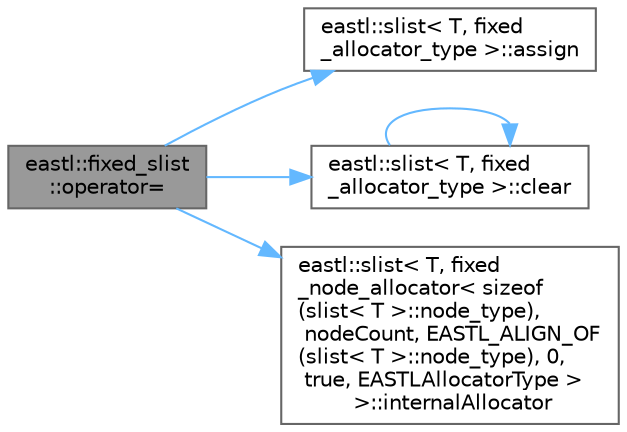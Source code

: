 digraph "eastl::fixed_slist::operator="
{
 // LATEX_PDF_SIZE
  bgcolor="transparent";
  edge [fontname=Helvetica,fontsize=10,labelfontname=Helvetica,labelfontsize=10];
  node [fontname=Helvetica,fontsize=10,shape=box,height=0.2,width=0.4];
  rankdir="LR";
  Node1 [id="Node000001",label="eastl::fixed_slist\l::operator=",height=0.2,width=0.4,color="gray40", fillcolor="grey60", style="filled", fontcolor="black",tooltip=" "];
  Node1 -> Node2 [id="edge5_Node000001_Node000002",color="steelblue1",style="solid",tooltip=" "];
  Node2 [id="Node000002",label="eastl::slist\< T, fixed\l_allocator_type \>::assign",height=0.2,width=0.4,color="grey40", fillcolor="white", style="filled",URL="$classeastl_1_1slist.html#a4a47ad7860abe86ecee77ce926ecda95",tooltip=" "];
  Node1 -> Node3 [id="edge6_Node000001_Node000003",color="steelblue1",style="solid",tooltip=" "];
  Node3 [id="Node000003",label="eastl::slist\< T, fixed\l_allocator_type \>::clear",height=0.2,width=0.4,color="grey40", fillcolor="white", style="filled",URL="$classeastl_1_1slist.html#a1db1094d1ec8603894541d54579af8e0",tooltip=" "];
  Node3 -> Node3 [id="edge7_Node000003_Node000003",color="steelblue1",style="solid",tooltip=" "];
  Node1 -> Node4 [id="edge8_Node000001_Node000004",color="steelblue1",style="solid",tooltip=" "];
  Node4 [id="Node000004",label="eastl::slist\< T, fixed\l_node_allocator\< sizeof\l(slist\< T \>::node_type),\l nodeCount, EASTL_ALIGN_OF\l(slist\< T \>::node_type), 0,\l true, EASTLAllocatorType \>\l \>::internalAllocator",height=0.2,width=0.4,color="grey40", fillcolor="white", style="filled",URL="$classeastl_1_1slist.html#ad5bd1878b176d6ff6cd70458ed2faaae",tooltip=" "];
}

